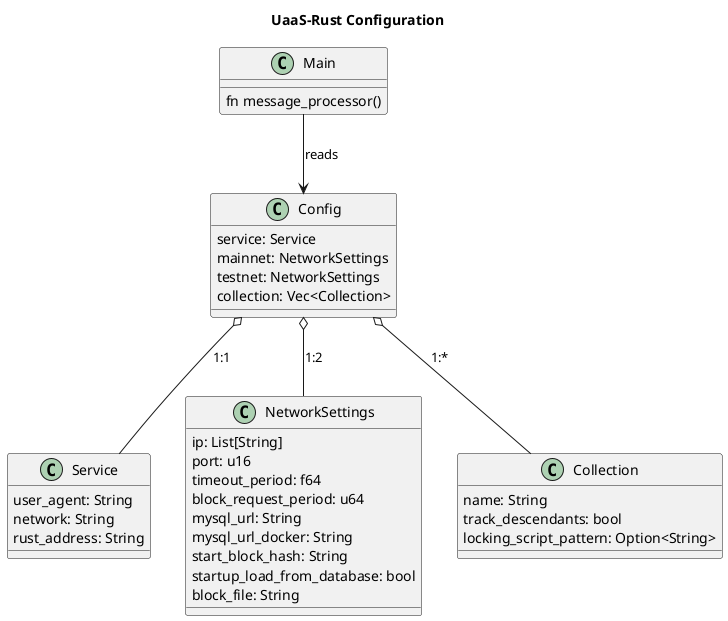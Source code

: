 @startuml
title UaaS-Rust Configuration

top to bottom direction

class Main {
    fn message_processor()
}


class Service {
    user_agent: String
    network: String
    rust_address: String
}

class NetworkSettings {
    ip: List[String]
    port: u16
    timeout_period: f64
    block_request_period: u64
    mysql_url: String
    mysql_url_docker: String
    start_block_hash: String
    startup_load_from_database: bool
    block_file: String
}

class Collection {
    name: String
    track_descendants: bool
    locking_script_pattern: Option<String>
}


class Config {
    service: Service
    mainnet: NetworkSettings
    testnet: NetworkSettings
    collection: Vec<Collection>
}

Config o-- Service: 1:1
Config o-- NetworkSettings: 1:2
Config o-- Collection: 1:*

Main --> Config: reads
@enduml
